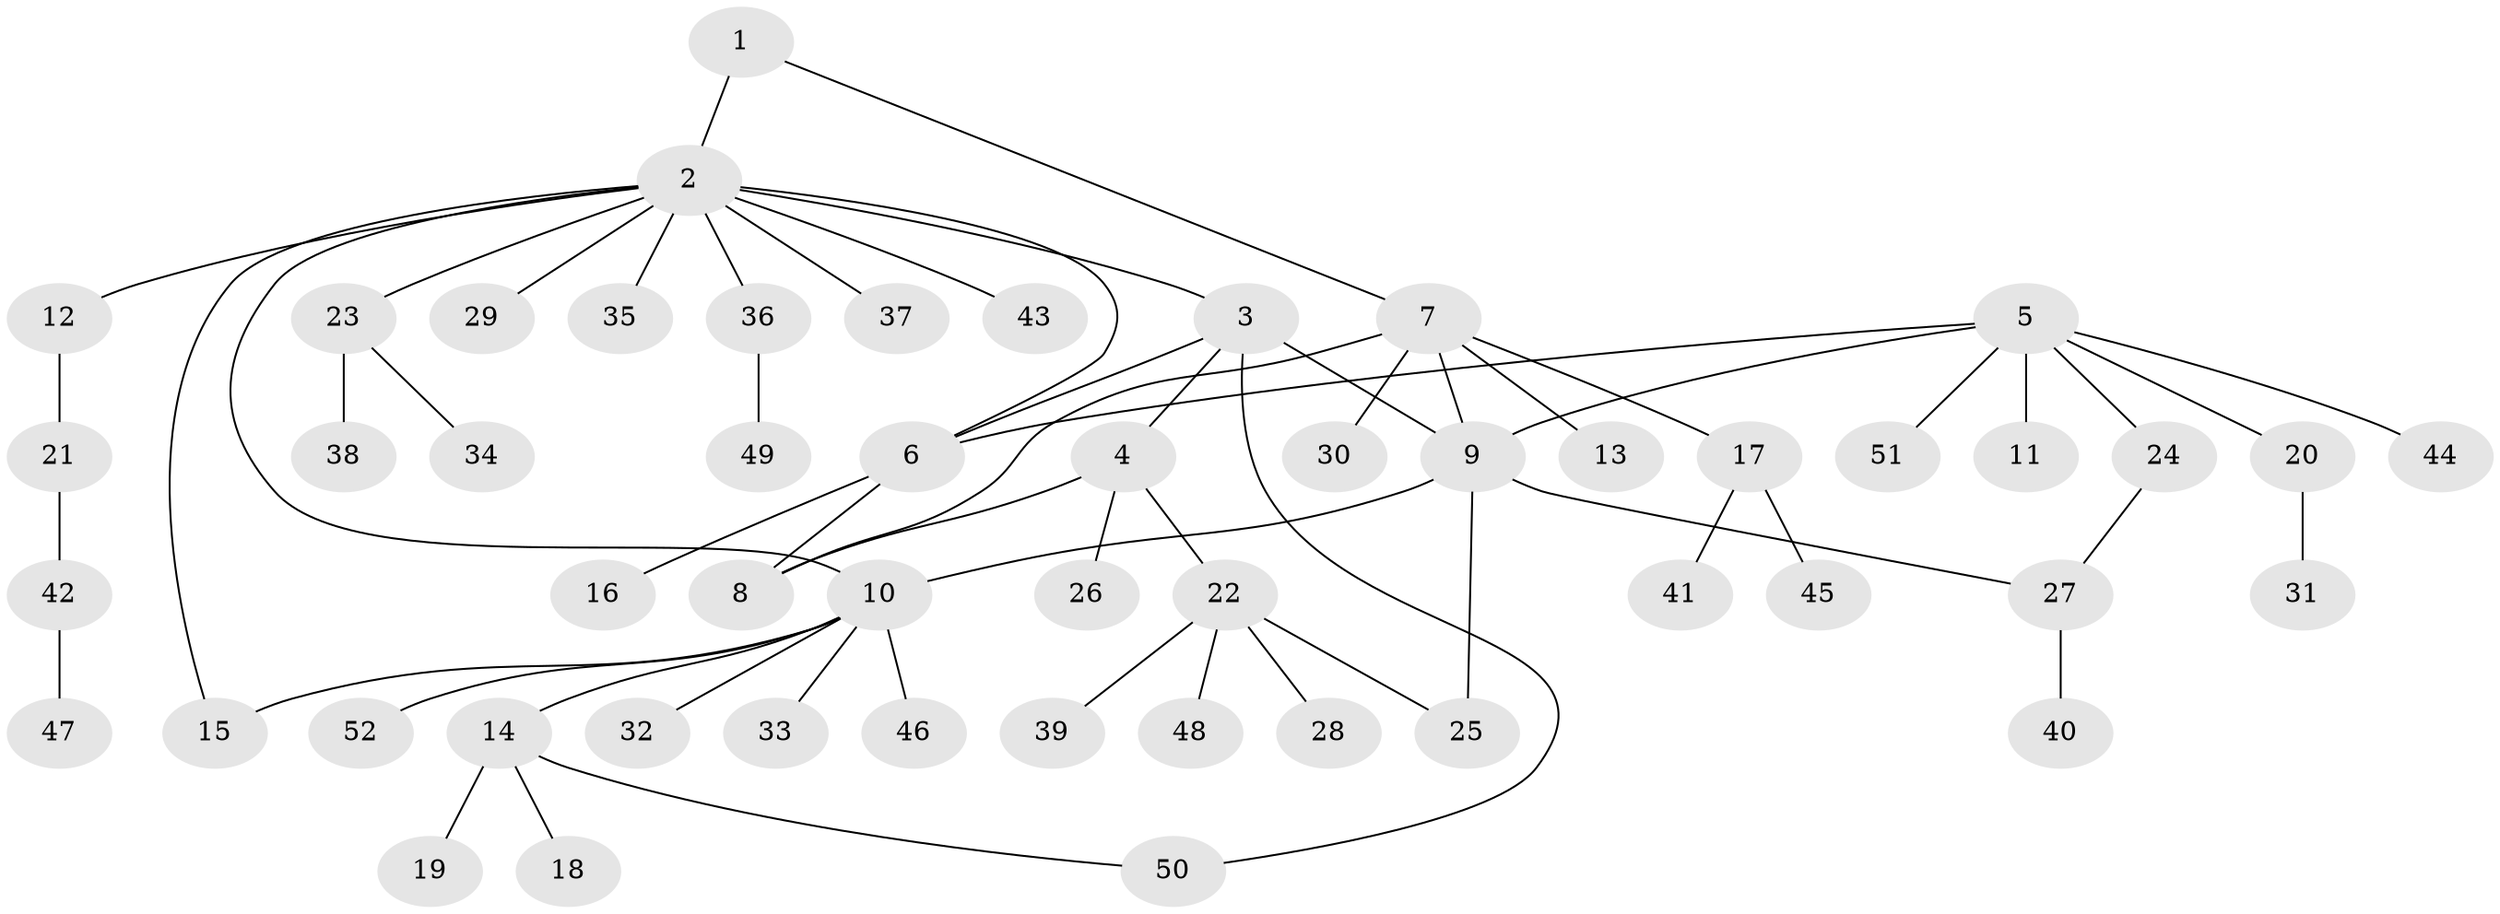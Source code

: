 // coarse degree distribution, {6: 0.05263157894736842, 14: 0.02631578947368421, 5: 0.05263157894736842, 7: 0.05263157894736842, 3: 0.05263157894736842, 1: 0.631578947368421, 2: 0.10526315789473684, 4: 0.02631578947368421}
// Generated by graph-tools (version 1.1) at 2025/24/03/03/25 07:24:14]
// undirected, 52 vertices, 61 edges
graph export_dot {
graph [start="1"]
  node [color=gray90,style=filled];
  1;
  2;
  3;
  4;
  5;
  6;
  7;
  8;
  9;
  10;
  11;
  12;
  13;
  14;
  15;
  16;
  17;
  18;
  19;
  20;
  21;
  22;
  23;
  24;
  25;
  26;
  27;
  28;
  29;
  30;
  31;
  32;
  33;
  34;
  35;
  36;
  37;
  38;
  39;
  40;
  41;
  42;
  43;
  44;
  45;
  46;
  47;
  48;
  49;
  50;
  51;
  52;
  1 -- 2;
  1 -- 7;
  2 -- 3;
  2 -- 6;
  2 -- 10;
  2 -- 12;
  2 -- 15;
  2 -- 23;
  2 -- 29;
  2 -- 35;
  2 -- 36;
  2 -- 37;
  2 -- 43;
  3 -- 4;
  3 -- 6;
  3 -- 9;
  3 -- 50;
  4 -- 8;
  4 -- 22;
  4 -- 26;
  5 -- 6;
  5 -- 9;
  5 -- 11;
  5 -- 20;
  5 -- 24;
  5 -- 44;
  5 -- 51;
  6 -- 8;
  6 -- 16;
  7 -- 8;
  7 -- 9;
  7 -- 13;
  7 -- 17;
  7 -- 30;
  9 -- 10;
  9 -- 25;
  9 -- 27;
  10 -- 14;
  10 -- 15;
  10 -- 32;
  10 -- 33;
  10 -- 46;
  10 -- 52;
  12 -- 21;
  14 -- 18;
  14 -- 19;
  14 -- 50;
  17 -- 41;
  17 -- 45;
  20 -- 31;
  21 -- 42;
  22 -- 25;
  22 -- 28;
  22 -- 39;
  22 -- 48;
  23 -- 34;
  23 -- 38;
  24 -- 27;
  27 -- 40;
  36 -- 49;
  42 -- 47;
}
